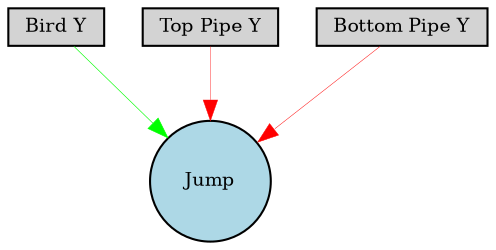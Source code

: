 digraph {
	node [fontsize=9 height=0.2 shape=circle width=0.2]
	"Bird Y" [fillcolor=lightgray shape=box style=filled]
	"Top Pipe Y" [fillcolor=lightgray shape=box style=filled]
	"Bottom Pipe Y" [fillcolor=lightgray shape=box style=filled]
	Jump [fillcolor=lightblue style=filled]
	"Bird Y" -> Jump [color=green penwidth=0.3006813061275695 style=solid]
	"Top Pipe Y" -> Jump [color=red penwidth=0.19144829526208484 style=solid]
	"Bottom Pipe Y" -> Jump [color=red penwidth=0.22623097542372708 style=solid]
}
